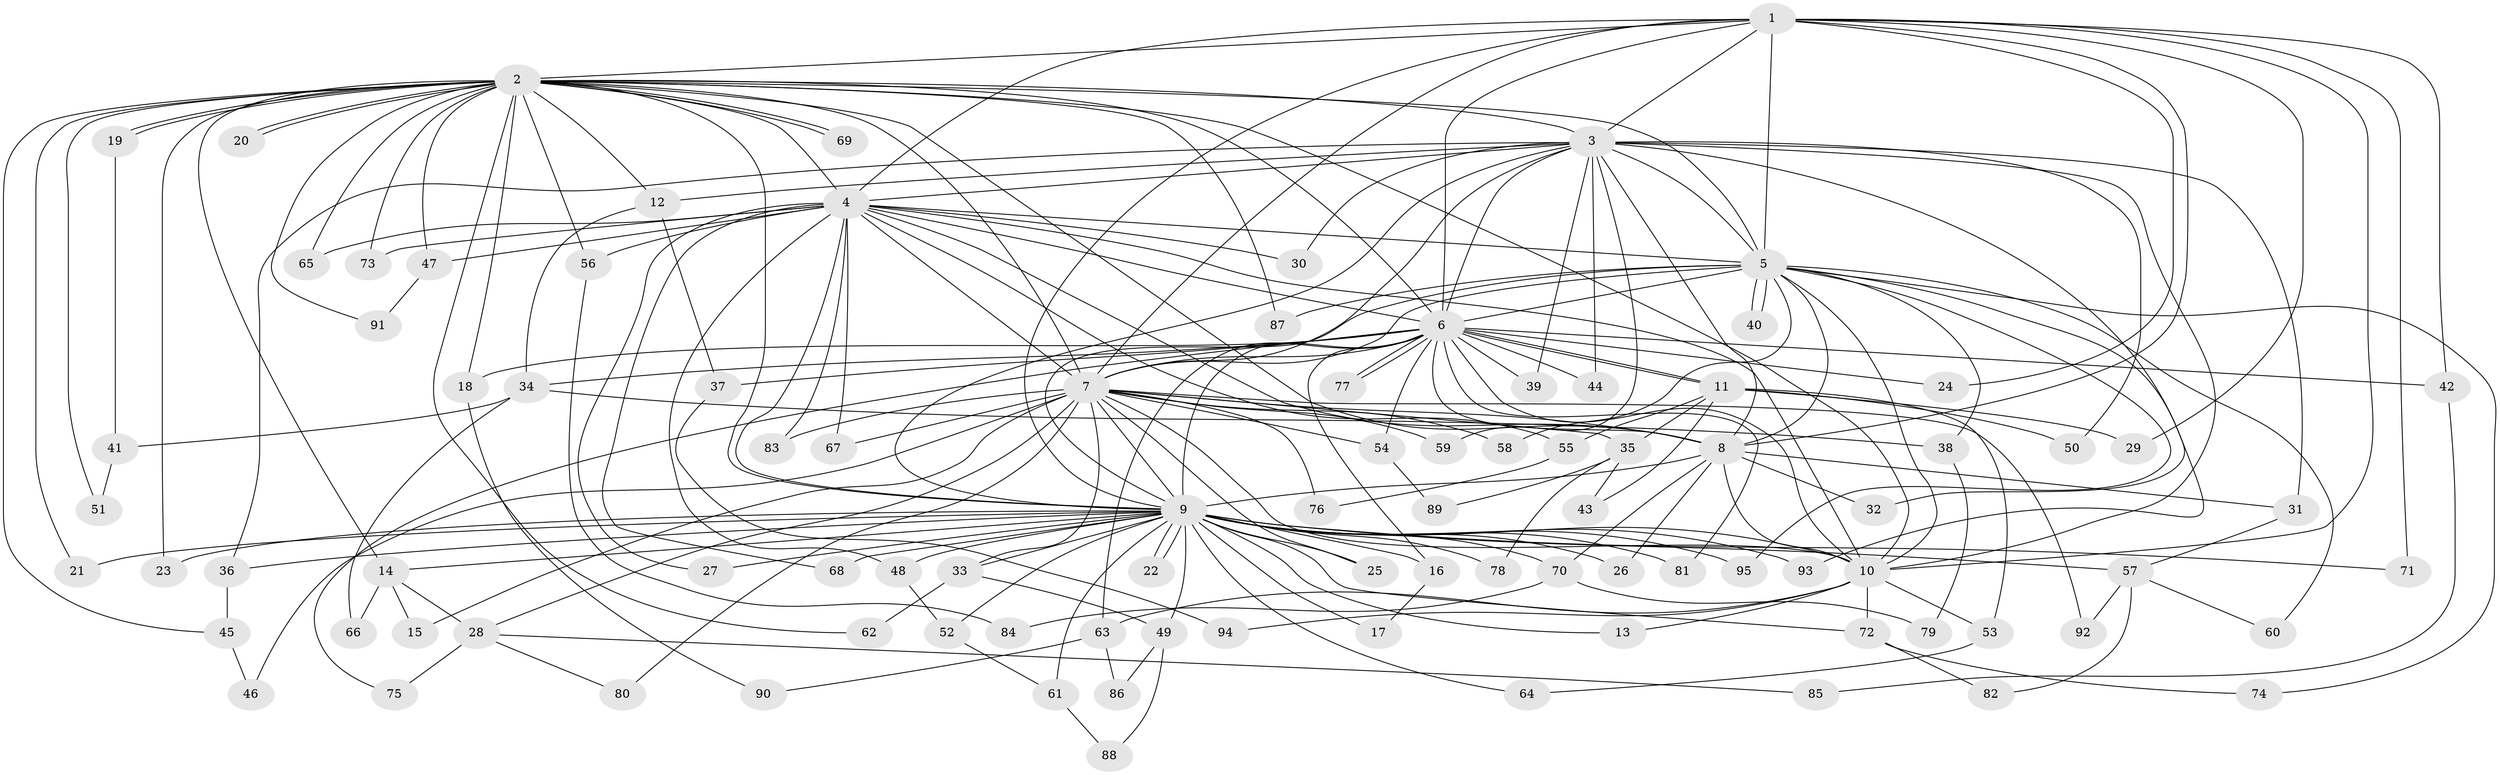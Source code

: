// Generated by graph-tools (version 1.1) at 2025/34/03/09/25 02:34:47]
// undirected, 95 vertices, 215 edges
graph export_dot {
graph [start="1"]
  node [color=gray90,style=filled];
  1;
  2;
  3;
  4;
  5;
  6;
  7;
  8;
  9;
  10;
  11;
  12;
  13;
  14;
  15;
  16;
  17;
  18;
  19;
  20;
  21;
  22;
  23;
  24;
  25;
  26;
  27;
  28;
  29;
  30;
  31;
  32;
  33;
  34;
  35;
  36;
  37;
  38;
  39;
  40;
  41;
  42;
  43;
  44;
  45;
  46;
  47;
  48;
  49;
  50;
  51;
  52;
  53;
  54;
  55;
  56;
  57;
  58;
  59;
  60;
  61;
  62;
  63;
  64;
  65;
  66;
  67;
  68;
  69;
  70;
  71;
  72;
  73;
  74;
  75;
  76;
  77;
  78;
  79;
  80;
  81;
  82;
  83;
  84;
  85;
  86;
  87;
  88;
  89;
  90;
  91;
  92;
  93;
  94;
  95;
  1 -- 2;
  1 -- 3;
  1 -- 4;
  1 -- 5;
  1 -- 6;
  1 -- 7;
  1 -- 8;
  1 -- 9;
  1 -- 10;
  1 -- 24;
  1 -- 29;
  1 -- 42;
  1 -- 71;
  2 -- 3;
  2 -- 4;
  2 -- 5;
  2 -- 6;
  2 -- 7;
  2 -- 8;
  2 -- 9;
  2 -- 10;
  2 -- 12;
  2 -- 14;
  2 -- 18;
  2 -- 19;
  2 -- 19;
  2 -- 20;
  2 -- 20;
  2 -- 21;
  2 -- 23;
  2 -- 45;
  2 -- 47;
  2 -- 51;
  2 -- 56;
  2 -- 62;
  2 -- 65;
  2 -- 69;
  2 -- 69;
  2 -- 73;
  2 -- 87;
  2 -- 91;
  3 -- 4;
  3 -- 5;
  3 -- 6;
  3 -- 7;
  3 -- 8;
  3 -- 9;
  3 -- 10;
  3 -- 12;
  3 -- 30;
  3 -- 31;
  3 -- 32;
  3 -- 36;
  3 -- 39;
  3 -- 44;
  3 -- 50;
  3 -- 59;
  4 -- 5;
  4 -- 6;
  4 -- 7;
  4 -- 8;
  4 -- 9;
  4 -- 10;
  4 -- 27;
  4 -- 30;
  4 -- 47;
  4 -- 48;
  4 -- 55;
  4 -- 56;
  4 -- 65;
  4 -- 67;
  4 -- 68;
  4 -- 73;
  4 -- 83;
  5 -- 6;
  5 -- 7;
  5 -- 8;
  5 -- 9;
  5 -- 10;
  5 -- 38;
  5 -- 40;
  5 -- 40;
  5 -- 58;
  5 -- 60;
  5 -- 74;
  5 -- 87;
  5 -- 93;
  5 -- 95;
  6 -- 7;
  6 -- 8;
  6 -- 9;
  6 -- 10;
  6 -- 11;
  6 -- 11;
  6 -- 16;
  6 -- 18;
  6 -- 24;
  6 -- 34;
  6 -- 37;
  6 -- 39;
  6 -- 42;
  6 -- 44;
  6 -- 54;
  6 -- 63;
  6 -- 75;
  6 -- 77;
  6 -- 77;
  6 -- 81;
  7 -- 8;
  7 -- 9;
  7 -- 10;
  7 -- 15;
  7 -- 25;
  7 -- 28;
  7 -- 33;
  7 -- 35;
  7 -- 46;
  7 -- 54;
  7 -- 58;
  7 -- 59;
  7 -- 67;
  7 -- 76;
  7 -- 80;
  7 -- 83;
  7 -- 92;
  8 -- 9;
  8 -- 10;
  8 -- 26;
  8 -- 31;
  8 -- 32;
  8 -- 70;
  9 -- 10;
  9 -- 13;
  9 -- 14;
  9 -- 16;
  9 -- 17;
  9 -- 21;
  9 -- 22;
  9 -- 22;
  9 -- 23;
  9 -- 25;
  9 -- 26;
  9 -- 27;
  9 -- 33;
  9 -- 36;
  9 -- 48;
  9 -- 49;
  9 -- 52;
  9 -- 57;
  9 -- 61;
  9 -- 64;
  9 -- 68;
  9 -- 70;
  9 -- 71;
  9 -- 72;
  9 -- 78;
  9 -- 81;
  9 -- 93;
  9 -- 95;
  10 -- 13;
  10 -- 53;
  10 -- 63;
  10 -- 72;
  10 -- 94;
  11 -- 29;
  11 -- 35;
  11 -- 43;
  11 -- 50;
  11 -- 53;
  11 -- 55;
  12 -- 34;
  12 -- 37;
  14 -- 15;
  14 -- 28;
  14 -- 66;
  16 -- 17;
  18 -- 90;
  19 -- 41;
  28 -- 75;
  28 -- 80;
  28 -- 85;
  31 -- 57;
  33 -- 49;
  33 -- 62;
  34 -- 38;
  34 -- 41;
  34 -- 66;
  35 -- 43;
  35 -- 78;
  35 -- 89;
  36 -- 45;
  37 -- 94;
  38 -- 79;
  41 -- 51;
  42 -- 85;
  45 -- 46;
  47 -- 91;
  48 -- 52;
  49 -- 86;
  49 -- 88;
  52 -- 61;
  53 -- 64;
  54 -- 89;
  55 -- 76;
  56 -- 84;
  57 -- 60;
  57 -- 82;
  57 -- 92;
  61 -- 88;
  63 -- 86;
  63 -- 90;
  70 -- 79;
  70 -- 84;
  72 -- 74;
  72 -- 82;
}
